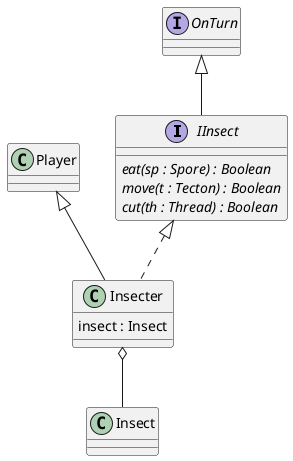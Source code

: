 @startuml insecter

interface IInsect implements OnTurn{
    {abstract} eat(sp : Spore) : Boolean
    {abstract} move(t : Tecton) : Boolean
    {abstract} cut(th : Thread) : Boolean
}

Insecter o-- Insect
class Insecter extends Player implements IInsect{
    insect : Insect
}

@enduml